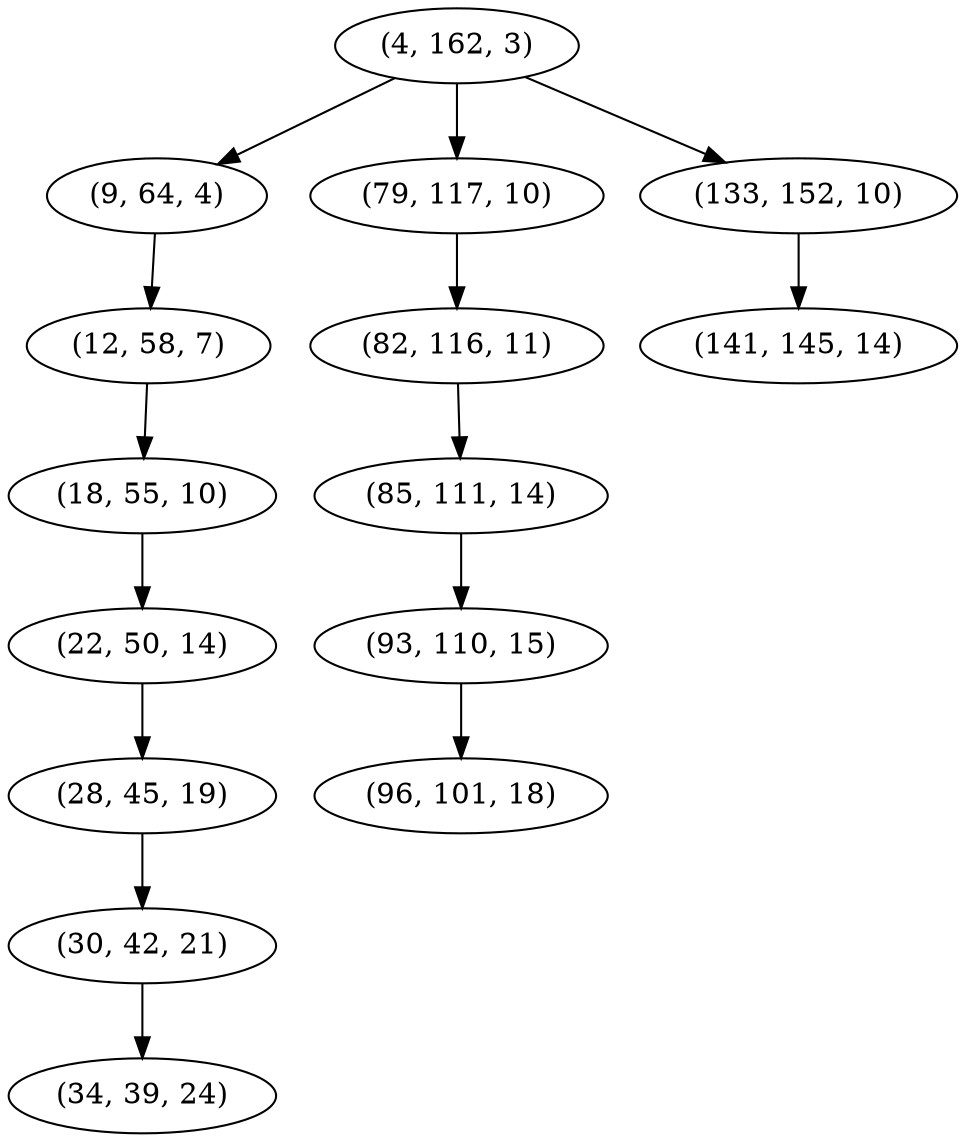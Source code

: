 digraph tree {
    "(4, 162, 3)";
    "(9, 64, 4)";
    "(12, 58, 7)";
    "(18, 55, 10)";
    "(22, 50, 14)";
    "(28, 45, 19)";
    "(30, 42, 21)";
    "(34, 39, 24)";
    "(79, 117, 10)";
    "(82, 116, 11)";
    "(85, 111, 14)";
    "(93, 110, 15)";
    "(96, 101, 18)";
    "(133, 152, 10)";
    "(141, 145, 14)";
    "(4, 162, 3)" -> "(9, 64, 4)";
    "(4, 162, 3)" -> "(79, 117, 10)";
    "(4, 162, 3)" -> "(133, 152, 10)";
    "(9, 64, 4)" -> "(12, 58, 7)";
    "(12, 58, 7)" -> "(18, 55, 10)";
    "(18, 55, 10)" -> "(22, 50, 14)";
    "(22, 50, 14)" -> "(28, 45, 19)";
    "(28, 45, 19)" -> "(30, 42, 21)";
    "(30, 42, 21)" -> "(34, 39, 24)";
    "(79, 117, 10)" -> "(82, 116, 11)";
    "(82, 116, 11)" -> "(85, 111, 14)";
    "(85, 111, 14)" -> "(93, 110, 15)";
    "(93, 110, 15)" -> "(96, 101, 18)";
    "(133, 152, 10)" -> "(141, 145, 14)";
}
